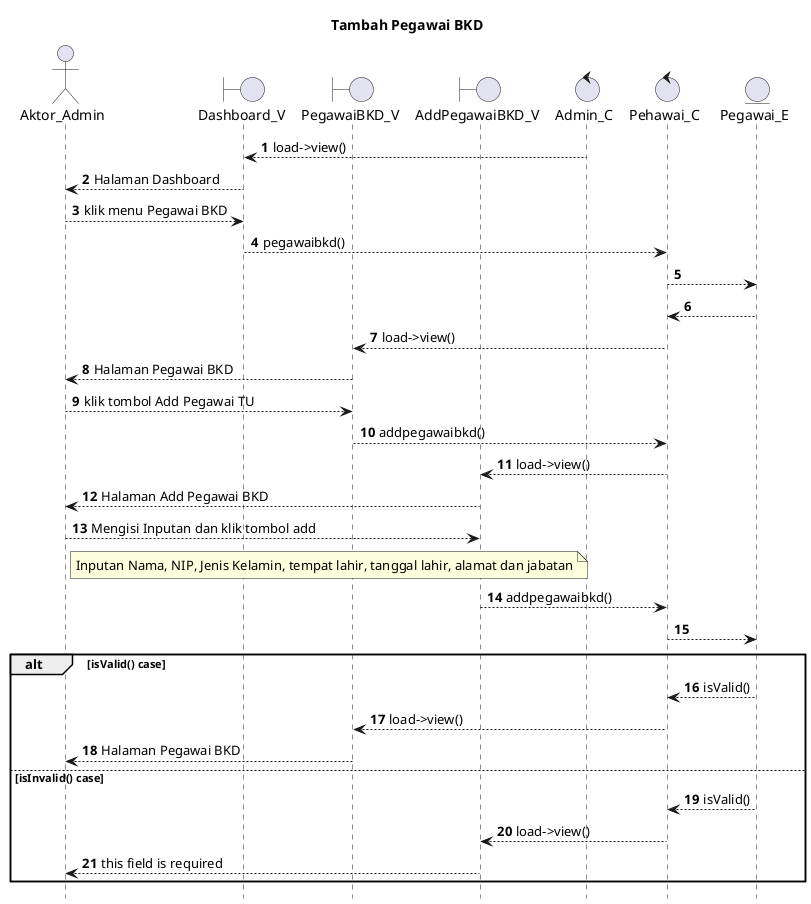 @startuml

autonumber
hide footbox
title Tambah Pegawai BKD

Actor Aktor_Admin
boundary Dashboard_V
boundary PegawaiBKD_V
boundary AddPegawaiBKD_V
control Admin_C
control Pehawai_C
Entity Pegawai_E

Admin_C --> Dashboard_V: load->view()
Dashboard_V --> Aktor_Admin: Halaman Dashboard
Aktor_Admin --> Dashboard_V: klik menu Pegawai BKD
Dashboard_V --> Pehawai_C: pegawaibkd()
Pehawai_C --> Pegawai_E:
    
    Pegawai_E --> Pehawai_C:
    Pehawai_C --> PegawaiBKD_V: load->view()
    PegawaiBKD_V --> Aktor_Admin: Halaman Pegawai BKD

Aktor_Admin --> PegawaiBKD_V: klik tombol Add Pegawai TU
PegawaiBKD_V --> Pehawai_C: addpegawaibkd()
Pehawai_C --> AddPegawaiBKD_V: load->view()
AddPegawaiBKD_V --> Aktor_Admin: Halaman Add Pegawai BKD

Aktor_Admin --> AddPegawaiBKD_V: Mengisi Inputan dan klik tombol add
    note right of Aktor_Admin
        Inputan Nama, NIP, Jenis Kelamin, tempat lahir, tanggal lahir, alamat dan jabatan
            end note
AddPegawaiBKD_V --> Pehawai_C: addpegawaibkd()
Pehawai_C --> Pegawai_E:

alt isValid() case
    
    Pegawai_E --> Pehawai_C: isValid()
    Pehawai_C --> PegawaiBKD_V: load->view()
    PegawaiBKD_V --> Aktor_Admin: Halaman Pegawai BKD

else isInvalid() case
    
    Pegawai_E --> Pehawai_C: isValid()
    Pehawai_C --> AddPegawaiBKD_V: load->view()
    AddPegawaiBKD_V --> Aktor_Admin: this field is required

end
@enduml